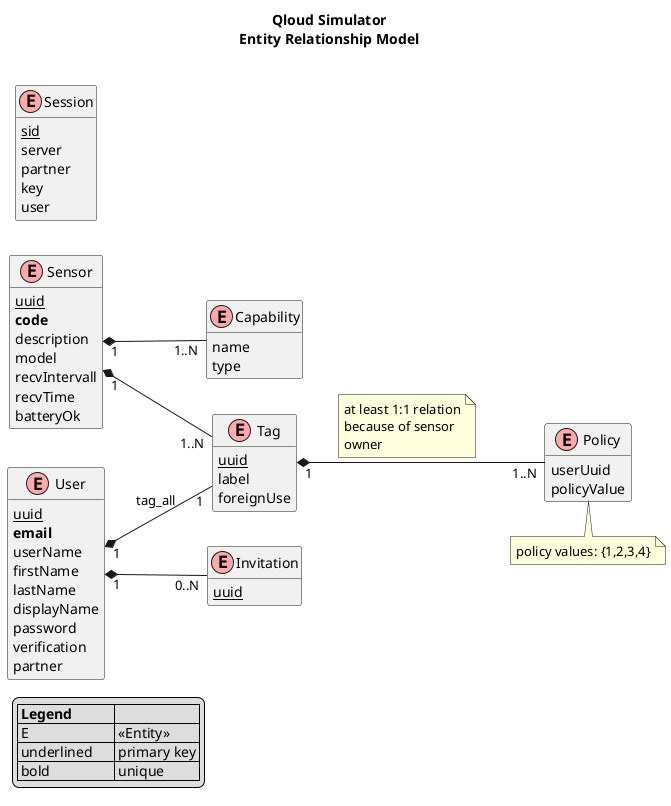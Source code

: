 @startuml

/'
	definitions:
		- underline: primary key
		- bold: unique
		- strike-through: deprecated
'/

!define entity(x) class x << (E,#FFAAAA) >>
!define PK(x) <u>x</u>
!define unique(x) <b>x</b>
!define deprecated(x) <s>x</s>
'hide circle
hide methods
hide stereotypes
show <<Entity>> stereotype

title Qloud Simulator\n\
Entity Relationship Model\n\

' diagram orientation
'top to bottom direction
left to right direction

/'
	entities
'/

entity(Session) {
  PK(sid)
  server
  partner
  key
  user
}

entity(Sensor)  {
  PK(uuid)
  unique(code)
  description
  model
  recvIntervall
  recvTime
  batteryOk
}

entity(User) {
  PK(uuid)
  unique(email)
  userName
  firstName
  lastName
  displayName
  password
  verification
  partner
}

entity(Tag) {
  PK(uuid)
  label
  foreignUse
  
}

entity(Invitation) {
  PK(uuid)
}

entity(Capability) {
  name
  type
}

entity(Policy) {
  userUuid
  policyValue
}
note bottom: policy values: {1,2,3,4}

/'
	entity relations
'/

User "1" *-- "0..N" Invitation
User "1" *-- "1" Tag : tag_all
Sensor "1" *-- "1..N" Capability
Sensor "1" *-- "1..N" Tag
Tag "1" *-- "1..N" Policy
note top on link 
  at least 1:1 relation
  because of sensor
  owner
end note

/'
	legend
'/

legend left
|= Legend         |=  |
| E               | <<Entity>>  |
| underlined      | primary key |
| bold            | unique      |
endlegend

@enduml
